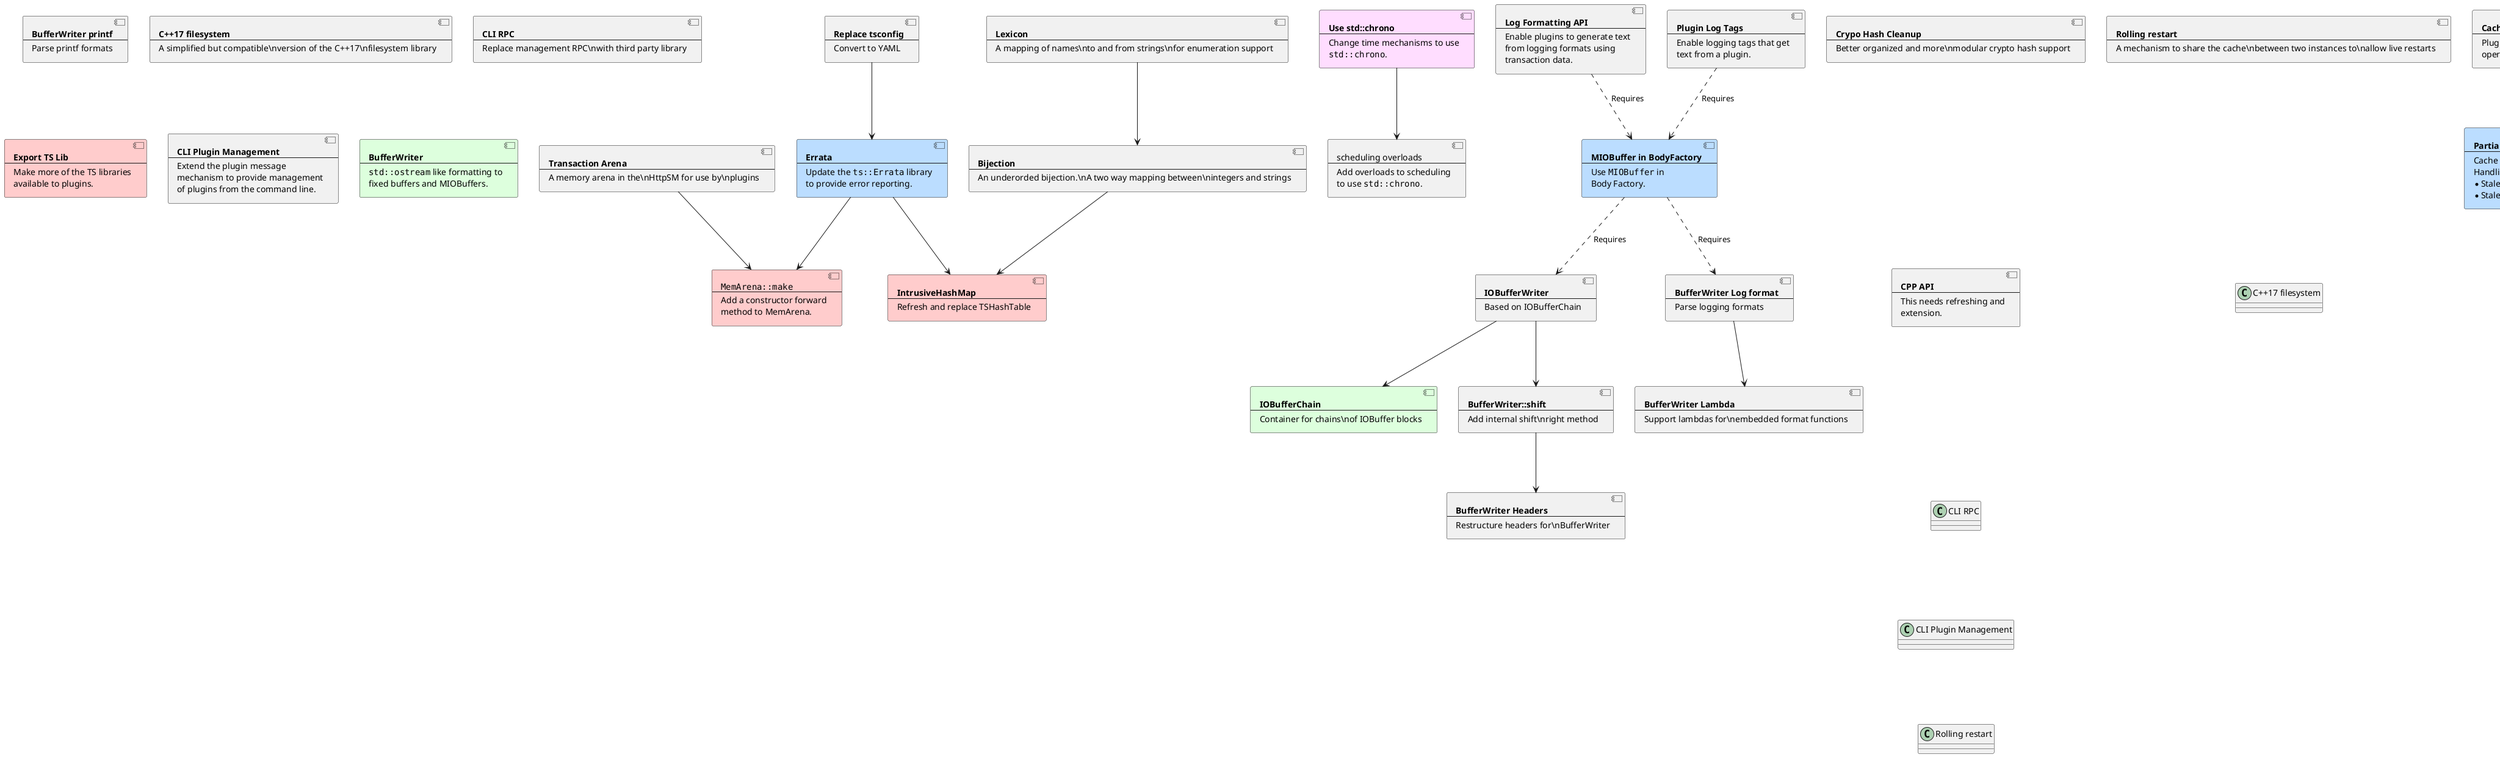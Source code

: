 @startuml

!define ACTIVE #BBDDFF
!define DONE #DDFFDD
!define FALLOW #FFDDFF
!define BLOCKED #FFCCCC

!definelong GenericComponent(TAG, TITLE, TEXT, STATE="")
  Component TAG STATE [
    **TITLE**
    ----
    TEXT
  ]
!enddefinelong

Component MemArena_make BLOCKED [
  ""MemArena::make""
  ----
  Add a constructor forward
  method to MemArena.
]

Component Chrono FALLOW [
  **Use std::chrono**
  ----
  Change time mechanisms to use
  ""std::chrono"".
]

Component event_chrono [
  scheduling overloads
  ----
  Add overloads to scheduling
  to use ""std::chrono"".
]

GenericComponent(IOBufferChain, "IOBufferChain", "Container for chains\nof IOBuffer blocks", DONE)

GenericComponent(bw_header, "BufferWriter Headers", "Restructure headers for\nBufferWriter")
GenericComponent(bw_shift, "BufferWriter::shift", "Add internal shift\nright method")
GenericComponent(bw_iobuffer, "IOBufferWriter", "Based on IOBufferChain")
GenericComponent(bw_lambda, "BufferWriter Lambda", "Support lambdas for\nembedded format functions")
GenericComponent(bw_printf, "BufferWriter printf", "Parse printf formats")
GenericComponent(bw_log, "BufferWriter Log format", "Parse logging formats")

GenericComponent(filesystem, "C++17 filesystem", "A simplified but compatible\nversion of the C++17\nfilesystem library")
GenericComponent(cryptohash, "Crypo Hash Cleanup", "Better organized and more\nmodular crypto hash support")
GenericComponent(rolling_restart, "Rolling restart", "A mechanism to share the cache\nbetween two instances to\nallow live restarts")
GenericComponent(bijection, "Bijection", "An underorded bijection.\nA two way mapping between\nintegers and strings")
GenericComponent(lexicon, "Lexicon", "A mapping of names\nto and from strings\nfor enumeration support")
GenericComponent(rpc, "CLI RPC", "Replace management RPC\nwith third party library")
GenericComponent(IntrusiveHashMap, "IntrusiveHashMap", "Refresh and replace TSHashTable", BLOCKED)

bijection --> IntrusiveHashMap
lexicon --> bijection
Chrono --> event_chrono

bw_shift --> bw_header
bw_iobuffer --> bw_shift
bw_iobuffer --> IOBufferChain
bw_log --> bw_lambda

Component ExportTSLib BLOCKED [
  **Export TS Lib**
  ----
  Make more of the TS libraries
  available to plugins.
]
Component PluginMgmt [
  **CLI Plugin Management**
  ----
  Extend the plugin message
  mechanism to provide management
  of plugins from the command line.
]
Component CPPAPI [
  **CPP API**
  ----
  This needs refreshing and
  extension.
]

GenericComponent(plugin_arena, "Transaction Arena", "A memory arena in the\nHttpSM for use by\nplugins")

plugin_arena --> MemArena_make

Component Errata_Update ACTIVE [
  **Errata**
  ----
  Update the ""ts::Errata"" library
  to provide error reporting.
]
GenericComponent(tsconfig_remove, "Replace tsconfig", "Convert to YAML")

Errata_Update --> MemArena_make
Errata_Update --> IntrusiveHashMap
tsconfig_remove --> Errata_Update

Component POC ACTIVE [
  **Partial Object Caching**
  ----
  Cache partial objects.
  Handling for
  * Stale While Revalidate
  * Stale While Error
]
Component CacheTool ACTIVE [
  **Cache Tool**
  ----
  Examination of spans, stripes
  and directories.
  Manipulation of spans and stripes.
  Direct cache span initialization.
]
Component CacheUpgrade [
  **Cache Internals Upgrade**
  ----
  More robust span / stripe handling.
  Remove dependency on AOS setting.
  Store critical span/stripe data on disk.
]
Component CAT [
  **Cache API Toolkit**
  ----
  Plugin API for cache
  operation control.
]
CAT ..> POC : Requires
CAT --> CacheTool: After
CacheUpgrade ..> CacheTool : Requires

Component ThreadInitialization DONE [
  **Thread Initialization**
  ----
  Restructure thread initialization
  to be modular and reliable.
]
Component PluginHookFix ACTIVE [
  **Plugin Hook Restructure**
  ----
  Modularize hook dispatch.
]
Component PluginTracking [
  **Plugin Tracking**
  ----
  Track source
  of continuations.
]
Component PluginIntrospection [
  **Plugin Introspection**
  ----
  Enable plugins to discover
  and access other plugins.
]
Component PluginControl [
  **Plugin Control**
  ----
  Enable plugins to control
  dispatch of other plugins
  callbacks. This includes
  inspecting and manipulating
  callbacks on hooks.
]
Component PluginPriority [
  **Plugin Priority**
  ----
  Provide control of plugin
  callback ordering.
]
Component PluginReload [
  **Plugin Reload**
  ----
  Dynamically reload plugins.
]
PluginTracking ..> PluginHookFix : Requires
PluginTracking ..> ThreadInitialization : Requires
PluginReload ..> PluginControl : Requires
PluginReload --> PluginPriority : After
PluginPriority ..> PluginIntrospection : Requires
PluginControl ..> PluginIntrospection : Requires
PluginIntrospection ..> PluginTracking : Requires

Component BufferWriter DONE [
 **BufferWriter**
 ----
 ""std::ostream"" like formatting to
 fixed buffers and MIOBuffers.
]
Component BodyFactory ACTIVE [
  **MIOBuffer in BodyFactory**
  ----
  Use ""MIOBuffer"" in
  Body Factory.
]
Component LogFormatAPI [
  **Log Formatting API**
  ----
  Enable plugins to generate text
  from logging formats using
  transaction data.
]
Component PluginLogTags [
  **Plugin Log Tags**
  ----
  Enable logging tags that get
  text from a plugin.
]

BodyFactory ..> bw_log : Requires
BodyFactory ..> bw_iobuffer : Requires
LogFormatAPI ..> BodyFactory : Requires
PluginLogTags ..> BodyFactory : Requires

Component ReplayTesting ACTIVE [
  **Replay Testing**
  ----
  Replay captured live traffic.
]

GenericComponent(TransactionTesting,"Transaction Testing", "Testing by directly using\nreplay files.", ACTIVE)

Component TrafficCapture DONE [
  **Traffic Capture**
  ----
  Capture live traffic in
  session / transaction based
  format.
]

GenericComponent(ProdValidator, "Production Validation", "Validate required properties of\nproduction servers.")

Component ConfigTesting [
  **Configuration Testing**
  ----
  Validate correct functioning of
  a production configuration.
]

ReplayTesting ..> TransactionTesting : Requires
ReplayTesting ..> TrafficCapture : Requires
ConfigTesting ..> ReplayTesting : Requires
ProdValidator ..> ReplayTesting : Requires

' Fake links to control layout
cryptohash -[hidden]-- "CPPAPI"
"CPPAPI" -[hidden]-- "CLI RPC"
"CLI RPC" -[hidden]-- "CLI Plugin Management"
"CLI Plugin Management" -[hidden]-- "Rolling restart"
rolling_restart -[hidden]-- "C++17 filesystem"

@enduml
